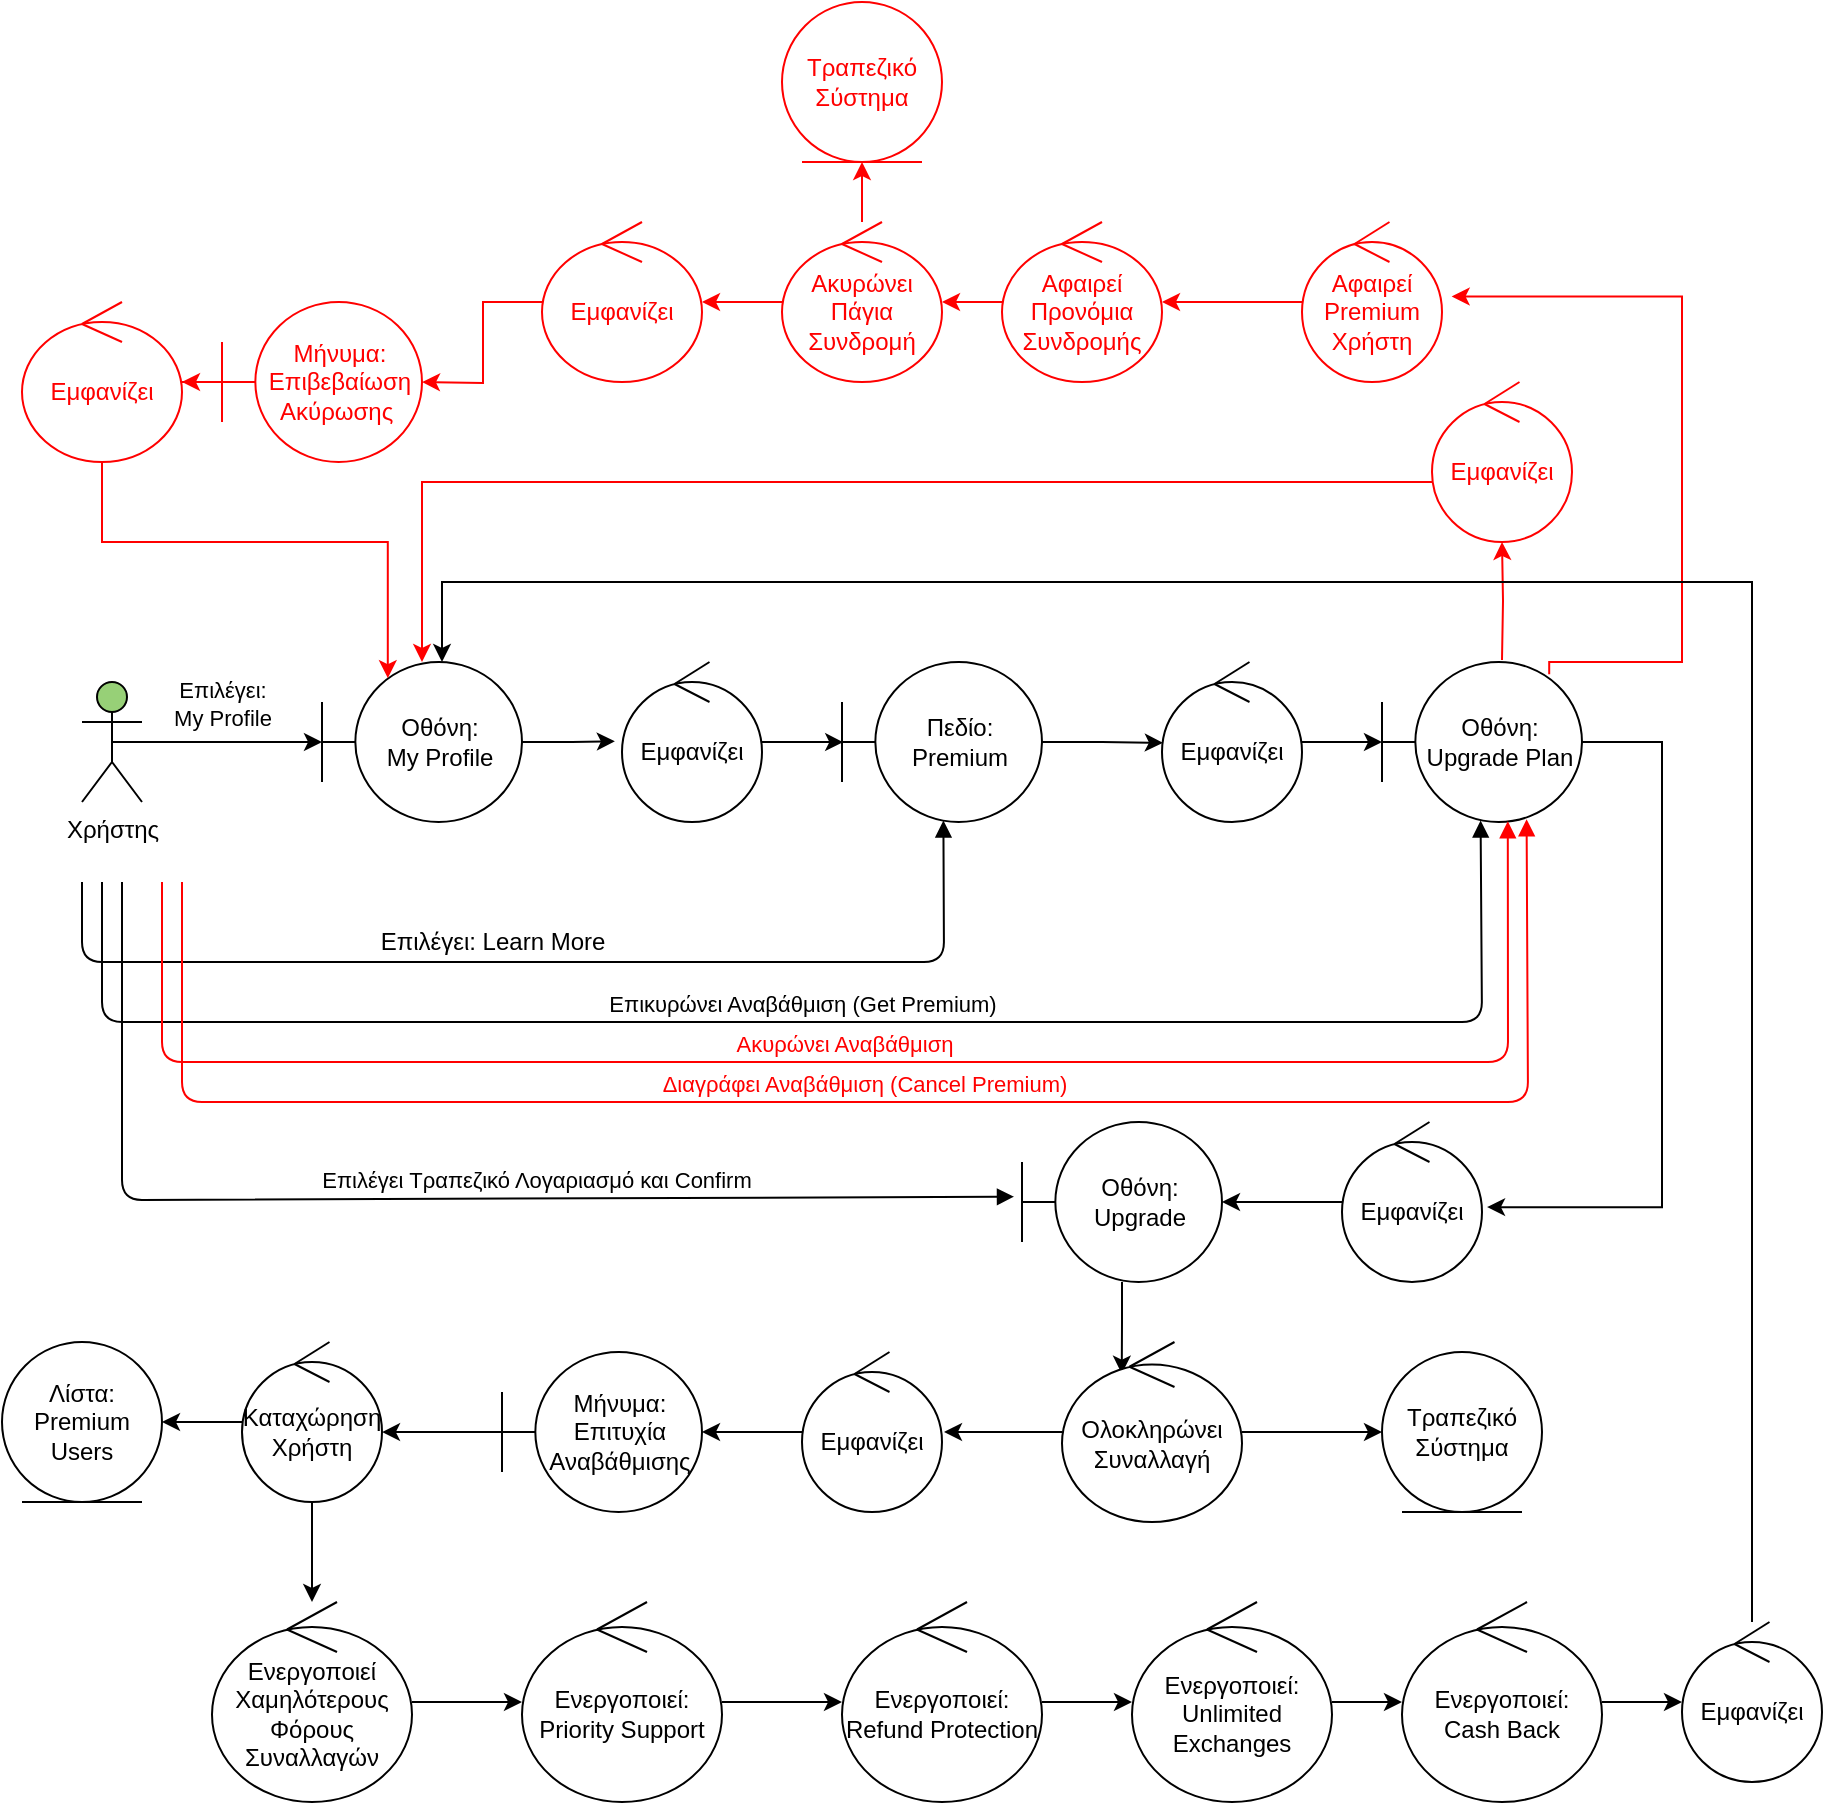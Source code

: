 <mxfile version="18.1.3" type="github"><diagram id="FDiJhWlq2f5BsgtScoZN" name="Page-1"><mxGraphModel dx="2129" dy="1230" grid="0" gridSize="10" guides="1" tooltips="1" connect="1" arrows="1" fold="1" page="0" pageScale="1" pageWidth="850" pageHeight="1100" math="0" shadow="0"><root><mxCell id="0"/><mxCell id="1" parent="0"/><mxCell id="dbbamiXgvKEQjGfJdSPp-2" style="edgeStyle=orthogonalEdgeStyle;rounded=0;orthogonalLoop=1;jettySize=auto;html=1;exitX=0.5;exitY=0.5;exitDx=0;exitDy=0;exitPerimeter=0;" parent="1" source="dbbamiXgvKEQjGfJdSPp-1" edge="1"><mxGeometry relative="1" as="geometry"><mxPoint x="180" y="250" as="targetPoint"/></mxGeometry></mxCell><mxCell id="dbbamiXgvKEQjGfJdSPp-4" value="Επιλέγει:&lt;br&gt;My Profile" style="edgeLabel;html=1;align=center;verticalAlign=middle;resizable=0;points=[];" parent="dbbamiXgvKEQjGfJdSPp-2" vertex="1" connectable="0"><mxGeometry x="0.189" y="-2" relative="1" as="geometry"><mxPoint x="-7" y="-22" as="offset"/></mxGeometry></mxCell><mxCell id="dbbamiXgvKEQjGfJdSPp-1" value="Χρήστης" style="shape=umlActor;verticalLabelPosition=bottom;verticalAlign=top;html=1;fillColor=#97D077;" parent="1" vertex="1"><mxGeometry x="60" y="220" width="30" height="60" as="geometry"/></mxCell><mxCell id="dbbamiXgvKEQjGfJdSPp-6" style="edgeStyle=orthogonalEdgeStyle;rounded=0;orthogonalLoop=1;jettySize=auto;html=1;entryX=-0.051;entryY=0.495;entryDx=0;entryDy=0;entryPerimeter=0;" parent="1" source="dbbamiXgvKEQjGfJdSPp-3" target="dbbamiXgvKEQjGfJdSPp-5" edge="1"><mxGeometry relative="1" as="geometry"/></mxCell><mxCell id="dbbamiXgvKEQjGfJdSPp-3" value="Οθόνη:&lt;br&gt;My Profile" style="shape=umlBoundary;whiteSpace=wrap;html=1;" parent="1" vertex="1"><mxGeometry x="180" y="210" width="100" height="80" as="geometry"/></mxCell><mxCell id="dbbamiXgvKEQjGfJdSPp-8" style="edgeStyle=orthogonalEdgeStyle;rounded=0;orthogonalLoop=1;jettySize=auto;html=1;entryX=0.006;entryY=0.501;entryDx=0;entryDy=0;entryPerimeter=0;" parent="1" source="dbbamiXgvKEQjGfJdSPp-5" target="dbbamiXgvKEQjGfJdSPp-7" edge="1"><mxGeometry relative="1" as="geometry"/></mxCell><mxCell id="dbbamiXgvKEQjGfJdSPp-5" value="Εμφανίζει" style="ellipse;shape=umlControl;whiteSpace=wrap;html=1;" parent="1" vertex="1"><mxGeometry x="330" y="210" width="70" height="80" as="geometry"/></mxCell><mxCell id="dbbamiXgvKEQjGfJdSPp-19" style="edgeStyle=orthogonalEdgeStyle;rounded=0;orthogonalLoop=1;jettySize=auto;html=1;entryX=0.006;entryY=0.505;entryDx=0;entryDy=0;entryPerimeter=0;" parent="1" source="dbbamiXgvKEQjGfJdSPp-7" target="dbbamiXgvKEQjGfJdSPp-18" edge="1"><mxGeometry relative="1" as="geometry"/></mxCell><mxCell id="dbbamiXgvKEQjGfJdSPp-7" value="Πεδίο: Premium" style="shape=umlBoundary;whiteSpace=wrap;html=1;" parent="1" vertex="1"><mxGeometry x="440" y="210" width="100" height="80" as="geometry"/></mxCell><mxCell id="dbbamiXgvKEQjGfJdSPp-14" value="Επιλέγει: Learn More" style="text;html=1;align=center;verticalAlign=middle;resizable=0;points=[];autosize=1;" parent="1" vertex="1"><mxGeometry x="200" y="340" width="130" height="20" as="geometry"/></mxCell><mxCell id="dbbamiXgvKEQjGfJdSPp-21" style="edgeStyle=orthogonalEdgeStyle;rounded=0;orthogonalLoop=1;jettySize=auto;html=1;" parent="1" source="dbbamiXgvKEQjGfJdSPp-18" target="dbbamiXgvKEQjGfJdSPp-20" edge="1"><mxGeometry relative="1" as="geometry"/></mxCell><mxCell id="dbbamiXgvKEQjGfJdSPp-18" value="Εμφανίζει" style="ellipse;shape=umlControl;whiteSpace=wrap;html=1;" parent="1" vertex="1"><mxGeometry x="600" y="210" width="70" height="80" as="geometry"/></mxCell><mxCell id="dbbamiXgvKEQjGfJdSPp-90" value="" style="edgeStyle=orthogonalEdgeStyle;rounded=0;orthogonalLoop=1;jettySize=auto;html=1;strokeColor=#FF0000;" parent="1" target="dbbamiXgvKEQjGfJdSPp-86" edge="1"><mxGeometry relative="1" as="geometry"><mxPoint x="770" y="209" as="sourcePoint"/></mxGeometry></mxCell><mxCell id="dbbamiXgvKEQjGfJdSPp-92" style="edgeStyle=orthogonalEdgeStyle;rounded=0;orthogonalLoop=1;jettySize=auto;html=1;entryX=1.036;entryY=0.532;entryDx=0;entryDy=0;entryPerimeter=0;" parent="1" source="dbbamiXgvKEQjGfJdSPp-20" target="dbbamiXgvKEQjGfJdSPp-46" edge="1"><mxGeometry relative="1" as="geometry"><mxPoint x="830" y="480" as="targetPoint"/><Array as="points"><mxPoint x="850" y="250"/><mxPoint x="850" y="483"/></Array></mxGeometry></mxCell><mxCell id="dbbamiXgvKEQjGfJdSPp-106" style="edgeStyle=orthogonalEdgeStyle;rounded=0;orthogonalLoop=1;jettySize=auto;html=1;entryX=1.069;entryY=0.465;entryDx=0;entryDy=0;entryPerimeter=0;strokeColor=#FF0000;exitX=0.836;exitY=0.077;exitDx=0;exitDy=0;exitPerimeter=0;" parent="1" source="dbbamiXgvKEQjGfJdSPp-20" target="dbbamiXgvKEQjGfJdSPp-95" edge="1"><mxGeometry relative="1" as="geometry"><Array as="points"><mxPoint x="794" y="210"/><mxPoint x="860" y="210"/><mxPoint x="860" y="27"/></Array></mxGeometry></mxCell><mxCell id="dbbamiXgvKEQjGfJdSPp-20" value="Οθόνη:&lt;br&gt;Upgrade Plan" style="shape=umlBoundary;whiteSpace=wrap;html=1;" parent="1" vertex="1"><mxGeometry x="710" y="210" width="100" height="80" as="geometry"/></mxCell><mxCell id="dbbamiXgvKEQjGfJdSPp-30" value="Επικυρώνει Αναβάθμιση (Get Premium)" style="html=1;verticalAlign=bottom;endArrow=block;entryX=0.493;entryY=0.991;entryDx=0;entryDy=0;entryPerimeter=0;" parent="1" target="dbbamiXgvKEQjGfJdSPp-20" edge="1"><mxGeometry x="-0.024" width="80" relative="1" as="geometry"><mxPoint x="70" y="320" as="sourcePoint"/><mxPoint x="760" y="310" as="targetPoint"/><Array as="points"><mxPoint x="70" y="390"/><mxPoint x="760" y="390"/></Array><mxPoint as="offset"/></mxGeometry></mxCell><mxCell id="dbbamiXgvKEQjGfJdSPp-41" value="" style="html=1;verticalAlign=bottom;endArrow=block;entryX=0.507;entryY=0.991;entryDx=0;entryDy=0;entryPerimeter=0;" parent="1" target="dbbamiXgvKEQjGfJdSPp-7" edge="1"><mxGeometry x="0.144" y="-140" width="80" relative="1" as="geometry"><mxPoint x="60" y="320" as="sourcePoint"/><mxPoint x="490" y="360" as="targetPoint"/><Array as="points"><mxPoint x="60" y="360"/><mxPoint x="491" y="360"/></Array><mxPoint as="offset"/></mxGeometry></mxCell><mxCell id="dbbamiXgvKEQjGfJdSPp-43" value="Επιλέγει Τραπεζικό Λογαριασμό και Confirm" style="html=1;verticalAlign=bottom;endArrow=block;entryX=-0.04;entryY=0.467;entryDx=0;entryDy=0;entryPerimeter=0;" parent="1" edge="1" target="dbbamiXgvKEQjGfJdSPp-45"><mxGeometry x="0.206" width="80" relative="1" as="geometry"><mxPoint x="80" y="320" as="sourcePoint"/><mxPoint x="528" y="460" as="targetPoint"/><Array as="points"><mxPoint x="80" y="479"/></Array><mxPoint x="1" as="offset"/></mxGeometry></mxCell><mxCell id="dbbamiXgvKEQjGfJdSPp-57" style="edgeStyle=orthogonalEdgeStyle;rounded=0;orthogonalLoop=1;jettySize=auto;html=1;entryX=0.332;entryY=0.176;entryDx=0;entryDy=0;entryPerimeter=0;" parent="1" source="dbbamiXgvKEQjGfJdSPp-45" target="dbbamiXgvKEQjGfJdSPp-56" edge="1"><mxGeometry relative="1" as="geometry"/></mxCell><mxCell id="dbbamiXgvKEQjGfJdSPp-45" value="Οθόνη: Upgrade" style="shape=umlBoundary;whiteSpace=wrap;html=1;" parent="1" vertex="1"><mxGeometry x="530" y="440" width="100" height="80" as="geometry"/></mxCell><mxCell id="dbbamiXgvKEQjGfJdSPp-50" style="edgeStyle=orthogonalEdgeStyle;rounded=0;orthogonalLoop=1;jettySize=auto;html=1;" parent="1" source="dbbamiXgvKEQjGfJdSPp-46" edge="1"><mxGeometry relative="1" as="geometry"><mxPoint x="630" y="480" as="targetPoint"/></mxGeometry></mxCell><mxCell id="dbbamiXgvKEQjGfJdSPp-46" value="Εμφανίζει" style="ellipse;shape=umlControl;whiteSpace=wrap;html=1;" parent="1" vertex="1"><mxGeometry x="690" y="440" width="70" height="80" as="geometry"/></mxCell><mxCell id="dbbamiXgvKEQjGfJdSPp-59" style="edgeStyle=orthogonalEdgeStyle;rounded=0;orthogonalLoop=1;jettySize=auto;html=1;entryX=0;entryY=0.5;entryDx=0;entryDy=0;" parent="1" source="dbbamiXgvKEQjGfJdSPp-56" target="dbbamiXgvKEQjGfJdSPp-58" edge="1"><mxGeometry relative="1" as="geometry"/></mxCell><mxCell id="dbbamiXgvKEQjGfJdSPp-62" style="edgeStyle=orthogonalEdgeStyle;rounded=0;orthogonalLoop=1;jettySize=auto;html=1;" parent="1" source="dbbamiXgvKEQjGfJdSPp-56" edge="1"><mxGeometry relative="1" as="geometry"><mxPoint x="491" y="595" as="targetPoint"/></mxGeometry></mxCell><mxCell id="dbbamiXgvKEQjGfJdSPp-56" value="Ολοκληρώνει Συναλλαγή" style="ellipse;shape=umlControl;whiteSpace=wrap;html=1;" parent="1" vertex="1"><mxGeometry x="550" y="550" width="90" height="90" as="geometry"/></mxCell><mxCell id="dbbamiXgvKEQjGfJdSPp-58" value="Τραπεζικό Σύστημα" style="ellipse;shape=umlEntity;whiteSpace=wrap;html=1;" parent="1" vertex="1"><mxGeometry x="710" y="555" width="80" height="80" as="geometry"/></mxCell><mxCell id="dbbamiXgvKEQjGfJdSPp-63" style="edgeStyle=orthogonalEdgeStyle;rounded=0;orthogonalLoop=1;jettySize=auto;html=1;" parent="1" source="dbbamiXgvKEQjGfJdSPp-60" target="dbbamiXgvKEQjGfJdSPp-61" edge="1"><mxGeometry relative="1" as="geometry"/></mxCell><mxCell id="dbbamiXgvKEQjGfJdSPp-60" value="Εμφανίζει" style="ellipse;shape=umlControl;whiteSpace=wrap;html=1;" parent="1" vertex="1"><mxGeometry x="420" y="555" width="70" height="80" as="geometry"/></mxCell><mxCell id="dbbamiXgvKEQjGfJdSPp-67" style="edgeStyle=orthogonalEdgeStyle;rounded=0;orthogonalLoop=1;jettySize=auto;html=1;entryX=1;entryY=0.563;entryDx=0;entryDy=0;entryPerimeter=0;" parent="1" source="dbbamiXgvKEQjGfJdSPp-61" target="dbbamiXgvKEQjGfJdSPp-64" edge="1"><mxGeometry relative="1" as="geometry"/></mxCell><mxCell id="dbbamiXgvKEQjGfJdSPp-61" value="Μήνυμα: Επιτυχία Αναβάθμισης" style="shape=umlBoundary;whiteSpace=wrap;html=1;" parent="1" vertex="1"><mxGeometry x="270" y="555" width="100" height="80" as="geometry"/></mxCell><mxCell id="dbbamiXgvKEQjGfJdSPp-69" value="" style="edgeStyle=orthogonalEdgeStyle;rounded=0;orthogonalLoop=1;jettySize=auto;html=1;" parent="1" source="dbbamiXgvKEQjGfJdSPp-64" target="dbbamiXgvKEQjGfJdSPp-65" edge="1"><mxGeometry relative="1" as="geometry"/></mxCell><mxCell id="dbbamiXgvKEQjGfJdSPp-71" value="" style="edgeStyle=orthogonalEdgeStyle;rounded=0;orthogonalLoop=1;jettySize=auto;html=1;" parent="1" source="dbbamiXgvKEQjGfJdSPp-64" target="dbbamiXgvKEQjGfJdSPp-70" edge="1"><mxGeometry relative="1" as="geometry"/></mxCell><mxCell id="dbbamiXgvKEQjGfJdSPp-64" value="Καταχώρηση Χρήστη" style="ellipse;shape=umlControl;whiteSpace=wrap;html=1;" parent="1" vertex="1"><mxGeometry x="140" y="550" width="70" height="80" as="geometry"/></mxCell><mxCell id="dbbamiXgvKEQjGfJdSPp-65" value="Λίστα: Premium Users" style="ellipse;shape=umlEntity;whiteSpace=wrap;html=1;" parent="1" vertex="1"><mxGeometry x="20" y="550" width="80" height="80" as="geometry"/></mxCell><mxCell id="dbbamiXgvKEQjGfJdSPp-73" value="" style="edgeStyle=orthogonalEdgeStyle;rounded=0;orthogonalLoop=1;jettySize=auto;html=1;" parent="1" source="dbbamiXgvKEQjGfJdSPp-70" target="dbbamiXgvKEQjGfJdSPp-72" edge="1"><mxGeometry relative="1" as="geometry"/></mxCell><mxCell id="dbbamiXgvKEQjGfJdSPp-70" value="Ενεργοποιεί Χαμηλότερους Φόρους Συναλλαγών" style="ellipse;shape=umlControl;whiteSpace=wrap;html=1;" parent="1" vertex="1"><mxGeometry x="125" y="680" width="100" height="100" as="geometry"/></mxCell><mxCell id="dbbamiXgvKEQjGfJdSPp-75" value="" style="edgeStyle=orthogonalEdgeStyle;rounded=0;orthogonalLoop=1;jettySize=auto;html=1;" parent="1" source="dbbamiXgvKEQjGfJdSPp-72" target="dbbamiXgvKEQjGfJdSPp-74" edge="1"><mxGeometry relative="1" as="geometry"/></mxCell><mxCell id="dbbamiXgvKEQjGfJdSPp-72" value="Ενεργοποιεί:&lt;br&gt;Priority Support" style="ellipse;shape=umlControl;whiteSpace=wrap;html=1;" parent="1" vertex="1"><mxGeometry x="280" y="680" width="100" height="100" as="geometry"/></mxCell><mxCell id="dbbamiXgvKEQjGfJdSPp-77" value="" style="edgeStyle=orthogonalEdgeStyle;rounded=0;orthogonalLoop=1;jettySize=auto;html=1;" parent="1" source="dbbamiXgvKEQjGfJdSPp-74" target="dbbamiXgvKEQjGfJdSPp-76" edge="1"><mxGeometry relative="1" as="geometry"/></mxCell><mxCell id="dbbamiXgvKEQjGfJdSPp-74" value="Ενεργοποιεί: Refund Protection" style="ellipse;shape=umlControl;whiteSpace=wrap;html=1;" parent="1" vertex="1"><mxGeometry x="440" y="680" width="100" height="100" as="geometry"/></mxCell><mxCell id="dbbamiXgvKEQjGfJdSPp-79" value="" style="edgeStyle=orthogonalEdgeStyle;rounded=0;orthogonalLoop=1;jettySize=auto;html=1;" parent="1" source="dbbamiXgvKEQjGfJdSPp-76" target="dbbamiXgvKEQjGfJdSPp-78" edge="1"><mxGeometry relative="1" as="geometry"/></mxCell><mxCell id="dbbamiXgvKEQjGfJdSPp-76" value="Ενεργοποιεί: Unlimited Exchanges" style="ellipse;shape=umlControl;whiteSpace=wrap;html=1;" parent="1" vertex="1"><mxGeometry x="585" y="680" width="100" height="100" as="geometry"/></mxCell><mxCell id="dbbamiXgvKEQjGfJdSPp-83" value="" style="edgeStyle=orthogonalEdgeStyle;rounded=0;orthogonalLoop=1;jettySize=auto;html=1;" parent="1" source="dbbamiXgvKEQjGfJdSPp-78" target="dbbamiXgvKEQjGfJdSPp-80" edge="1"><mxGeometry relative="1" as="geometry"/></mxCell><mxCell id="dbbamiXgvKEQjGfJdSPp-78" value="Ενεργοποιεί: Cash Back" style="ellipse;shape=umlControl;whiteSpace=wrap;html=1;" parent="1" vertex="1"><mxGeometry x="720" y="680" width="100" height="100" as="geometry"/></mxCell><mxCell id="dbbamiXgvKEQjGfJdSPp-84" style="edgeStyle=orthogonalEdgeStyle;rounded=0;orthogonalLoop=1;jettySize=auto;html=1;entryX=0.6;entryY=0;entryDx=0;entryDy=0;entryPerimeter=0;" parent="1" source="dbbamiXgvKEQjGfJdSPp-80" target="dbbamiXgvKEQjGfJdSPp-3" edge="1"><mxGeometry relative="1" as="geometry"><mxPoint x="890" y="140" as="targetPoint"/><Array as="points"><mxPoint x="895" y="170"/><mxPoint x="240" y="170"/></Array></mxGeometry></mxCell><mxCell id="dbbamiXgvKEQjGfJdSPp-80" value="Εμφανίζει" style="ellipse;shape=umlControl;whiteSpace=wrap;html=1;" parent="1" vertex="1"><mxGeometry x="860" y="690" width="70" height="80" as="geometry"/></mxCell><mxCell id="dbbamiXgvKEQjGfJdSPp-85" value="&lt;font color=&quot;#ff0000&quot;&gt;Ακυρώνει Αναβάθμιση&lt;/font&gt;" style="html=1;verticalAlign=bottom;endArrow=block;entryX=0.629;entryY=0.995;entryDx=0;entryDy=0;entryPerimeter=0;strokeColor=#FF0000;" parent="1" target="dbbamiXgvKEQjGfJdSPp-20" edge="1"><mxGeometry x="-0.024" width="80" relative="1" as="geometry"><mxPoint x="100" y="320" as="sourcePoint"/><mxPoint x="769.3" y="299.28" as="targetPoint"/><Array as="points"><mxPoint x="100" y="410"/><mxPoint x="773" y="410"/></Array><mxPoint as="offset"/></mxGeometry></mxCell><mxCell id="dbbamiXgvKEQjGfJdSPp-88" style="edgeStyle=orthogonalEdgeStyle;rounded=0;orthogonalLoop=1;jettySize=auto;html=1;strokeColor=#FF0000;entryX=0.5;entryY=0;entryDx=0;entryDy=0;entryPerimeter=0;" parent="1" source="dbbamiXgvKEQjGfJdSPp-86" target="dbbamiXgvKEQjGfJdSPp-3" edge="1"><mxGeometry relative="1" as="geometry"><mxPoint x="230" y="120" as="targetPoint"/><Array as="points"><mxPoint x="230" y="120"/></Array></mxGeometry></mxCell><mxCell id="dbbamiXgvKEQjGfJdSPp-86" value="&lt;font color=&quot;#ff0000&quot;&gt;Εμφανίζει&lt;/font&gt;" style="ellipse;shape=umlControl;whiteSpace=wrap;html=1;strokeColor=#FF0000;" parent="1" vertex="1"><mxGeometry x="735" y="70" width="70" height="80" as="geometry"/></mxCell><mxCell id="dbbamiXgvKEQjGfJdSPp-91" value="&lt;font color=&quot;#ff0000&quot;&gt;Διαγράφει Αναβάθμιση (Cancel Premium)&lt;/font&gt;" style="html=1;verticalAlign=bottom;endArrow=block;entryX=0.723;entryY=0.983;entryDx=0;entryDy=0;entryPerimeter=0;strokeColor=#FF0000;" parent="1" target="dbbamiXgvKEQjGfJdSPp-20" edge="1"><mxGeometry x="-0.024" width="80" relative="1" as="geometry"><mxPoint x="110" y="320" as="sourcePoint"/><mxPoint x="782.9" y="299.6" as="targetPoint"/><Array as="points"><mxPoint x="110" y="430"/><mxPoint x="783" y="430"/></Array><mxPoint as="offset"/></mxGeometry></mxCell><mxCell id="dbbamiXgvKEQjGfJdSPp-97" style="edgeStyle=orthogonalEdgeStyle;rounded=0;orthogonalLoop=1;jettySize=auto;html=1;strokeColor=#FF0000;" parent="1" source="dbbamiXgvKEQjGfJdSPp-95" target="dbbamiXgvKEQjGfJdSPp-96" edge="1"><mxGeometry relative="1" as="geometry"/></mxCell><mxCell id="dbbamiXgvKEQjGfJdSPp-95" value="&lt;font color=&quot;#ff0000&quot;&gt;Αφαιρεί Premium Χρήστη&lt;/font&gt;" style="ellipse;shape=umlControl;whiteSpace=wrap;html=1;strokeColor=#FF0000;" parent="1" vertex="1"><mxGeometry x="670" y="-10" width="70" height="80" as="geometry"/></mxCell><mxCell id="dbbamiXgvKEQjGfJdSPp-99" value="" style="edgeStyle=orthogonalEdgeStyle;rounded=0;orthogonalLoop=1;jettySize=auto;html=1;strokeColor=#FF0000;" parent="1" source="dbbamiXgvKEQjGfJdSPp-96" target="dbbamiXgvKEQjGfJdSPp-98" edge="1"><mxGeometry relative="1" as="geometry"/></mxCell><mxCell id="dbbamiXgvKEQjGfJdSPp-96" value="&lt;font color=&quot;#ff0000&quot;&gt;Αφαιρεί Προνόμια Συνδρομής&lt;/font&gt;" style="ellipse;shape=umlControl;whiteSpace=wrap;html=1;strokeColor=#FF0000;" parent="1" vertex="1"><mxGeometry x="520" y="-10" width="80" height="80" as="geometry"/></mxCell><mxCell id="dbbamiXgvKEQjGfJdSPp-101" value="" style="edgeStyle=orthogonalEdgeStyle;rounded=0;orthogonalLoop=1;jettySize=auto;html=1;strokeColor=#FF0000;" parent="1" source="dbbamiXgvKEQjGfJdSPp-98" target="dbbamiXgvKEQjGfJdSPp-100" edge="1"><mxGeometry relative="1" as="geometry"/></mxCell><mxCell id="dbbamiXgvKEQjGfJdSPp-112" value="" style="edgeStyle=orthogonalEdgeStyle;rounded=0;orthogonalLoop=1;jettySize=auto;html=1;strokeColor=#FF0000;" parent="1" source="dbbamiXgvKEQjGfJdSPp-98" target="dbbamiXgvKEQjGfJdSPp-111" edge="1"><mxGeometry relative="1" as="geometry"/></mxCell><mxCell id="dbbamiXgvKEQjGfJdSPp-98" value="&lt;font color=&quot;#ff0000&quot;&gt;Ακυρώνει Πάγια Συνδρομή&lt;/font&gt;" style="ellipse;shape=umlControl;whiteSpace=wrap;html=1;strokeColor=#FF0000;" parent="1" vertex="1"><mxGeometry x="410" y="-10" width="80" height="80" as="geometry"/></mxCell><mxCell id="dbbamiXgvKEQjGfJdSPp-103" value="" style="edgeStyle=orthogonalEdgeStyle;rounded=0;orthogonalLoop=1;jettySize=auto;html=1;strokeColor=#FF0000;" parent="1" source="dbbamiXgvKEQjGfJdSPp-100" edge="1"><mxGeometry relative="1" as="geometry"><mxPoint x="230" y="70.0" as="targetPoint"/></mxGeometry></mxCell><mxCell id="dbbamiXgvKEQjGfJdSPp-100" value="&lt;font color=&quot;#ff0000&quot;&gt;Εμφανίζει&lt;/font&gt;" style="ellipse;shape=umlControl;whiteSpace=wrap;html=1;strokeColor=#FF0000;" parent="1" vertex="1"><mxGeometry x="290" y="-10" width="80" height="80" as="geometry"/></mxCell><mxCell id="dbbamiXgvKEQjGfJdSPp-110" value="" style="edgeStyle=orthogonalEdgeStyle;rounded=0;orthogonalLoop=1;jettySize=auto;html=1;strokeColor=#FF0000;" parent="1" source="dbbamiXgvKEQjGfJdSPp-102" target="dbbamiXgvKEQjGfJdSPp-107" edge="1"><mxGeometry relative="1" as="geometry"/></mxCell><mxCell id="dbbamiXgvKEQjGfJdSPp-102" value="&lt;font color=&quot;#ff0000&quot;&gt;Μήνυμα:&lt;br&gt;Επιβεβαίωση Ακύρωσης&amp;nbsp;&lt;/font&gt;" style="shape=umlBoundary;whiteSpace=wrap;html=1;strokeColor=#FF0000;" parent="1" vertex="1"><mxGeometry x="130" y="30" width="100" height="80" as="geometry"/></mxCell><mxCell id="dbbamiXgvKEQjGfJdSPp-109" value="" style="edgeStyle=orthogonalEdgeStyle;rounded=0;orthogonalLoop=1;jettySize=auto;html=1;strokeColor=#FF0000;entryX=0.329;entryY=0.101;entryDx=0;entryDy=0;entryPerimeter=0;" parent="1" source="dbbamiXgvKEQjGfJdSPp-107" target="dbbamiXgvKEQjGfJdSPp-3" edge="1"><mxGeometry relative="1" as="geometry"><Array as="points"><mxPoint x="70" y="150"/><mxPoint x="213" y="150"/></Array></mxGeometry></mxCell><mxCell id="dbbamiXgvKEQjGfJdSPp-107" value="&lt;font color=&quot;#ff0000&quot;&gt;Εμφανίζει&lt;/font&gt;" style="ellipse;shape=umlControl;whiteSpace=wrap;html=1;strokeColor=#FF0000;" parent="1" vertex="1"><mxGeometry x="30" y="30" width="80" height="80" as="geometry"/></mxCell><mxCell id="dbbamiXgvKEQjGfJdSPp-111" value="&lt;font color=&quot;#ff0000&quot;&gt;Τραπεζικό Σύστημα&lt;/font&gt;" style="ellipse;shape=umlEntity;whiteSpace=wrap;html=1;strokeColor=#FF0000;" parent="1" vertex="1"><mxGeometry x="410" y="-120" width="80" height="80" as="geometry"/></mxCell></root></mxGraphModel></diagram></mxfile>